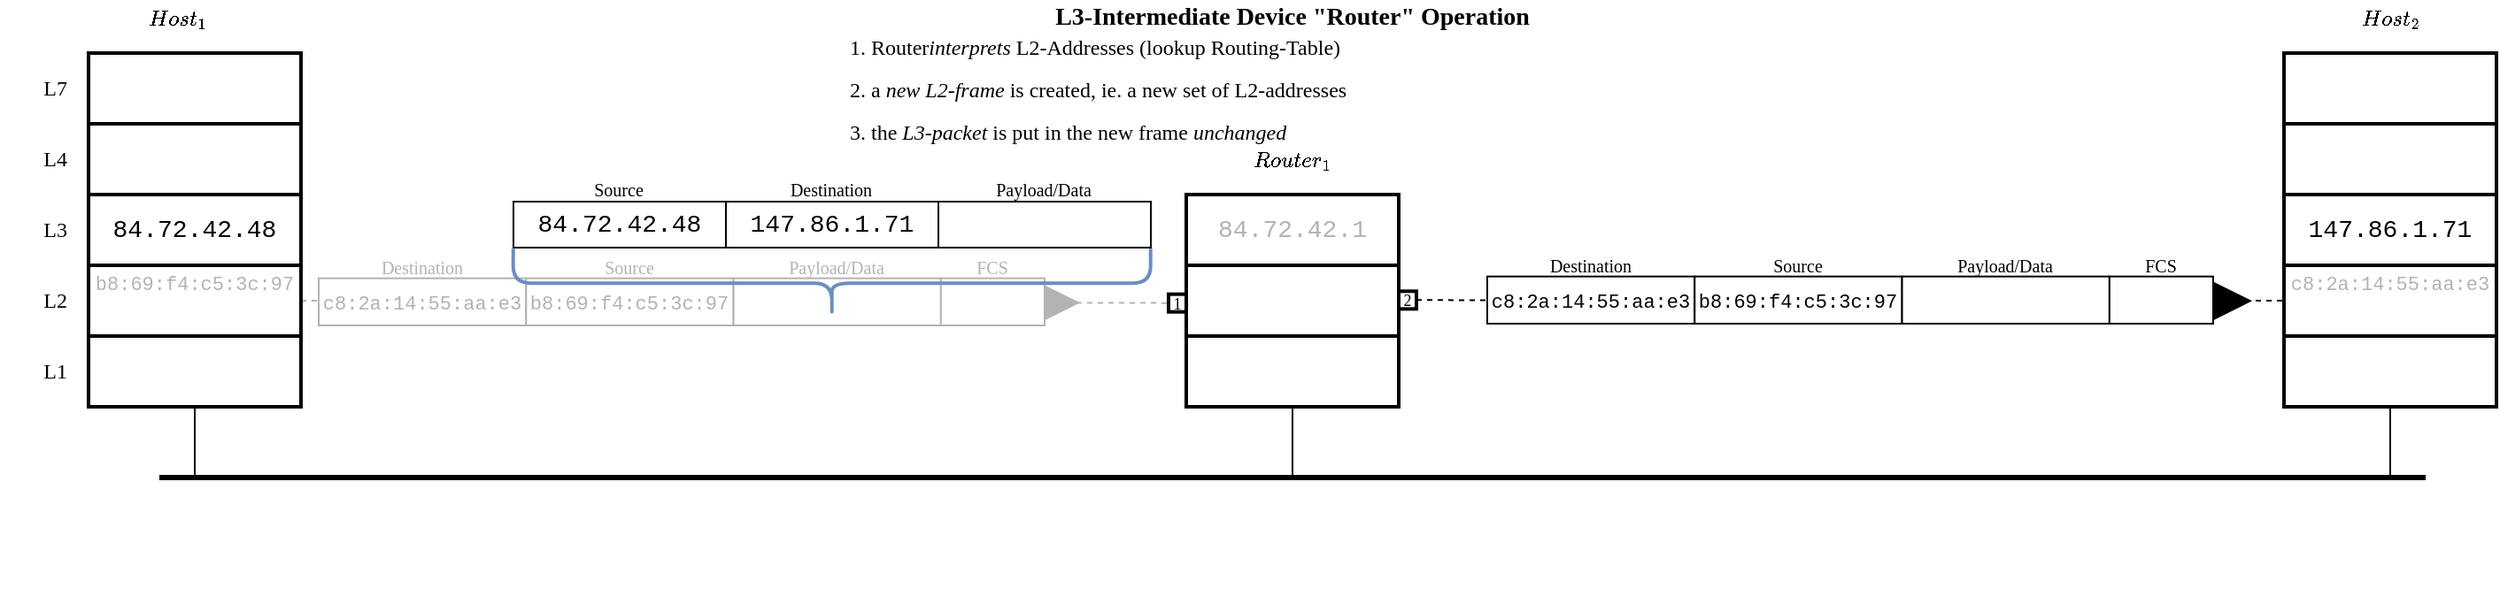 <mxfile version="13.7.7" type="github">
  <diagram id="GS0gh4Sqh1Imd_AyxvJ1" name="Page-1">
    <mxGraphModel dx="1185" dy="798" grid="1" gridSize="10" guides="1" tooltips="1" connect="1" arrows="1" fold="1" page="1" pageScale="1" pageWidth="1169" pageHeight="827" math="1" shadow="0">
      <root>
        <mxCell id="0" />
        <mxCell id="1" parent="0" />
        <mxCell id="A-RnJZwd3Cinr7Ehx1_a-79" value="" style="endArrow=none;dashed=1;html=1;strokeWidth=1;exitX=1;exitY=0.5;exitDx=0;exitDy=0;entryX=0;entryY=0.5;entryDx=0;entryDy=0;strokeColor=#B3B3B3;" parent="1" source="A-RnJZwd3Cinr7Ehx1_a-4" target="A-RnJZwd3Cinr7Ehx1_a-78" edge="1">
          <mxGeometry width="50" height="50" relative="1" as="geometry">
            <mxPoint x="200" y="220" as="sourcePoint" />
            <mxPoint x="700" y="220" as="targetPoint" />
          </mxGeometry>
        </mxCell>
        <mxCell id="A-RnJZwd3Cinr7Ehx1_a-1" value="" style="rounded=0;whiteSpace=wrap;html=1;strokeWidth=2;" parent="1" vertex="1">
          <mxGeometry x="80" y="80" width="120" height="40" as="geometry" />
        </mxCell>
        <mxCell id="A-RnJZwd3Cinr7Ehx1_a-2" value="" style="rounded=0;whiteSpace=wrap;html=1;strokeWidth=2;" parent="1" vertex="1">
          <mxGeometry x="80" y="120" width="120" height="40" as="geometry" />
        </mxCell>
        <mxCell id="A-RnJZwd3Cinr7Ehx1_a-3" value="&lt;span style=&quot;font-family: &amp;#34;courier new&amp;#34; ; font-size: 14px&quot;&gt;84.72.42.48&lt;/span&gt;" style="rounded=0;whiteSpace=wrap;html=1;strokeWidth=2;" parent="1" vertex="1">
          <mxGeometry x="80" y="160" width="120" height="40" as="geometry" />
        </mxCell>
        <mxCell id="A-RnJZwd3Cinr7Ehx1_a-4" value="" style="rounded=0;whiteSpace=wrap;html=1;strokeWidth=2;" parent="1" vertex="1">
          <mxGeometry x="80" y="200" width="120" height="40" as="geometry" />
        </mxCell>
        <mxCell id="A-RnJZwd3Cinr7Ehx1_a-5" value="" style="rounded=0;whiteSpace=wrap;html=1;strokeWidth=2;" parent="1" vertex="1">
          <mxGeometry x="80" y="240" width="120" height="40" as="geometry" />
        </mxCell>
        <mxCell id="A-RnJZwd3Cinr7Ehx1_a-11" value="" style="endArrow=none;html=1;strokeWidth=3;" parent="1" edge="1">
          <mxGeometry width="50" height="50" relative="1" as="geometry">
            <mxPoint x="120" y="320" as="sourcePoint" />
            <mxPoint x="1400" y="320" as="targetPoint" />
          </mxGeometry>
        </mxCell>
        <mxCell id="A-RnJZwd3Cinr7Ehx1_a-12" value="" style="endArrow=none;html=1;strokeWidth=1;entryX=0.5;entryY=1;entryDx=0;entryDy=0;" parent="1" target="A-RnJZwd3Cinr7Ehx1_a-5" edge="1">
          <mxGeometry width="50" height="50" relative="1" as="geometry">
            <mxPoint x="140" y="320" as="sourcePoint" />
            <mxPoint x="650" y="350" as="targetPoint" />
          </mxGeometry>
        </mxCell>
        <mxCell id="A-RnJZwd3Cinr7Ehx1_a-14" value="" style="endArrow=none;dashed=1;html=1;strokeWidth=1;exitX=1;exitY=0.5;exitDx=0;exitDy=0;entryX=0;entryY=0.5;entryDx=0;entryDy=0;" parent="1" source="A-RnJZwd3Cinr7Ehx1_a-78" target="A-RnJZwd3Cinr7Ehx1_a-18" edge="1">
          <mxGeometry width="50" height="50" relative="1" as="geometry">
            <mxPoint x="600" y="400" as="sourcePoint" />
            <mxPoint x="360" y="220" as="targetPoint" />
          </mxGeometry>
        </mxCell>
        <mxCell id="A-RnJZwd3Cinr7Ehx1_a-18" value="" style="rounded=0;whiteSpace=wrap;html=1;strokeWidth=2;" parent="1" vertex="1">
          <mxGeometry x="700" y="200" width="120" height="40" as="geometry" />
        </mxCell>
        <mxCell id="A-RnJZwd3Cinr7Ehx1_a-19" value="" style="rounded=0;whiteSpace=wrap;html=1;strokeWidth=2;" parent="1" vertex="1">
          <mxGeometry x="700" y="240" width="120" height="40" as="geometry" />
        </mxCell>
        <mxCell id="A-RnJZwd3Cinr7Ehx1_a-20" value="" style="endArrow=none;html=1;strokeWidth=1;entryX=0.5;entryY=1;entryDx=0;entryDy=0;" parent="1" target="A-RnJZwd3Cinr7Ehx1_a-19" edge="1">
          <mxGeometry width="50" height="50" relative="1" as="geometry">
            <mxPoint x="760" y="320" as="sourcePoint" />
            <mxPoint x="590" y="350" as="targetPoint" />
          </mxGeometry>
        </mxCell>
        <mxCell id="A-RnJZwd3Cinr7Ehx1_a-21" value="L7" style="text;html=1;strokeColor=none;fillColor=none;align=right;verticalAlign=middle;whiteSpace=wrap;rounded=0;fontFamily=Verdana;" parent="1" vertex="1">
          <mxGeometry x="30" y="90" width="40" height="20" as="geometry" />
        </mxCell>
        <mxCell id="A-RnJZwd3Cinr7Ehx1_a-22" value="L4" style="text;html=1;strokeColor=none;fillColor=none;align=right;verticalAlign=middle;whiteSpace=wrap;rounded=0;fontFamily=Verdana;" parent="1" vertex="1">
          <mxGeometry x="30" y="130" width="40" height="20" as="geometry" />
        </mxCell>
        <mxCell id="A-RnJZwd3Cinr7Ehx1_a-23" value="L3" style="text;html=1;strokeColor=none;fillColor=none;align=right;verticalAlign=middle;whiteSpace=wrap;rounded=0;fontFamily=Verdana;" parent="1" vertex="1">
          <mxGeometry x="30" y="170" width="40" height="20" as="geometry" />
        </mxCell>
        <mxCell id="A-RnJZwd3Cinr7Ehx1_a-24" value="L2" style="text;html=1;strokeColor=none;fillColor=none;align=right;verticalAlign=middle;whiteSpace=wrap;rounded=0;fontFamily=Verdana;" parent="1" vertex="1">
          <mxGeometry x="30" y="210" width="40" height="20" as="geometry" />
        </mxCell>
        <mxCell id="A-RnJZwd3Cinr7Ehx1_a-25" value="L1" style="text;html=1;strokeColor=none;fillColor=none;align=right;verticalAlign=middle;whiteSpace=wrap;rounded=0;fontFamily=Verdana;" parent="1" vertex="1">
          <mxGeometry x="30" y="250" width="40" height="20" as="geometry" />
        </mxCell>
        <mxCell id="A-RnJZwd3Cinr7Ehx1_a-26" value="" style="endArrow=none;dashed=1;html=1;strokeWidth=1;entryX=0;entryY=0.5;entryDx=0;entryDy=0;" parent="1" source="A-RnJZwd3Cinr7Ehx1_a-80" target="A-RnJZwd3Cinr7Ehx1_a-9" edge="1">
          <mxGeometry width="50" height="50" relative="1" as="geometry">
            <mxPoint x="820" y="219" as="sourcePoint" />
            <mxPoint x="960" y="219.5" as="targetPoint" />
          </mxGeometry>
        </mxCell>
        <mxCell id="A-RnJZwd3Cinr7Ehx1_a-27" value="$$Host_1$$" style="text;html=1;strokeColor=none;fillColor=none;align=center;verticalAlign=middle;whiteSpace=wrap;rounded=0;fontFamily=Verdana;" parent="1" vertex="1">
          <mxGeometry x="110" y="50" width="40" height="20" as="geometry" />
        </mxCell>
        <mxCell id="A-RnJZwd3Cinr7Ehx1_a-29" value="$$Router_1$$" style="text;html=1;strokeColor=none;fillColor=none;align=center;verticalAlign=middle;whiteSpace=wrap;rounded=0;fontFamily=Verdana;" parent="1" vertex="1">
          <mxGeometry x="740" y="130" width="40" height="20" as="geometry" />
        </mxCell>
        <mxCell id="A-RnJZwd3Cinr7Ehx1_a-30" value="&lt;p class=&quot;p1&quot; style=&quot;margin: 0px ; font-stretch: normal ; line-height: normal ; font-size: 11px&quot;&gt;&lt;span class=&quot;s1&quot; style=&quot;background-color: rgb(255 , 255 , 255)&quot;&gt;&lt;font face=&quot;Courier New&quot; color=&quot;#b3b3b3&quot;&gt;b8:69:f4:c5:3c:97&lt;/font&gt;&lt;/span&gt;&lt;/p&gt;" style="text;html=1;strokeColor=none;fillColor=none;align=center;verticalAlign=middle;whiteSpace=wrap;rounded=0;rotation=0;" parent="1" vertex="1">
          <mxGeometry x="120" y="200" width="40" height="20" as="geometry" />
        </mxCell>
        <mxCell id="A-RnJZwd3Cinr7Ehx1_a-56" value="" style="group" parent="1" vertex="1" connectable="0">
          <mxGeometry x="1320" y="50" width="120" height="270" as="geometry" />
        </mxCell>
        <mxCell id="A-RnJZwd3Cinr7Ehx1_a-6" value="" style="rounded=0;whiteSpace=wrap;html=1;strokeWidth=2;" parent="A-RnJZwd3Cinr7Ehx1_a-56" vertex="1">
          <mxGeometry y="30" width="120" height="40" as="geometry" />
        </mxCell>
        <mxCell id="A-RnJZwd3Cinr7Ehx1_a-7" value="" style="rounded=0;whiteSpace=wrap;html=1;strokeWidth=2;" parent="A-RnJZwd3Cinr7Ehx1_a-56" vertex="1">
          <mxGeometry y="70" width="120" height="40" as="geometry" />
        </mxCell>
        <mxCell id="A-RnJZwd3Cinr7Ehx1_a-8" value="&lt;span style=&quot;font-family: &amp;#34;courier new&amp;#34; ; font-size: 14px&quot;&gt;147.86.1.71&lt;/span&gt;" style="rounded=0;whiteSpace=wrap;html=1;strokeWidth=2;" parent="A-RnJZwd3Cinr7Ehx1_a-56" vertex="1">
          <mxGeometry y="110" width="120" height="40" as="geometry" />
        </mxCell>
        <mxCell id="A-RnJZwd3Cinr7Ehx1_a-9" value="" style="rounded=0;whiteSpace=wrap;html=1;strokeWidth=2;" parent="A-RnJZwd3Cinr7Ehx1_a-56" vertex="1">
          <mxGeometry y="150" width="120" height="40" as="geometry" />
        </mxCell>
        <mxCell id="A-RnJZwd3Cinr7Ehx1_a-10" value="" style="rounded=0;whiteSpace=wrap;html=1;strokeWidth=2;" parent="A-RnJZwd3Cinr7Ehx1_a-56" vertex="1">
          <mxGeometry y="190" width="120" height="40" as="geometry" />
        </mxCell>
        <mxCell id="A-RnJZwd3Cinr7Ehx1_a-13" value="" style="endArrow=none;html=1;strokeWidth=1;entryX=0.5;entryY=1;entryDx=0;entryDy=0;" parent="A-RnJZwd3Cinr7Ehx1_a-56" target="A-RnJZwd3Cinr7Ehx1_a-10" edge="1">
          <mxGeometry width="50" height="50" relative="1" as="geometry">
            <mxPoint x="60" y="270" as="sourcePoint" />
            <mxPoint x="-110" y="300" as="targetPoint" />
          </mxGeometry>
        </mxCell>
        <mxCell id="A-RnJZwd3Cinr7Ehx1_a-28" value="$$Host_2$$" style="text;html=1;strokeColor=none;fillColor=none;align=center;verticalAlign=middle;whiteSpace=wrap;rounded=0;fontFamily=Verdana;" parent="A-RnJZwd3Cinr7Ehx1_a-56" vertex="1">
          <mxGeometry x="40" width="40" height="20" as="geometry" />
        </mxCell>
        <mxCell id="A-RnJZwd3Cinr7Ehx1_a-31" value="&lt;p class=&quot;p1&quot; style=&quot;margin: 0px ; font-stretch: normal ; line-height: normal ; font-size: 11px&quot;&gt;&lt;span class=&quot;s1&quot; style=&quot;background-color: rgb(255 , 255 , 255)&quot;&gt;&lt;font face=&quot;Courier New&quot; color=&quot;#b3b3b3&quot;&gt;c8:2a:14:55:aa:e3&lt;/font&gt;&lt;/span&gt;&lt;/p&gt;" style="text;html=1;strokeColor=none;fillColor=none;align=center;verticalAlign=middle;whiteSpace=wrap;rounded=0;rotation=0;" parent="A-RnJZwd3Cinr7Ehx1_a-56" vertex="1">
          <mxGeometry x="40" y="150" width="40" height="20" as="geometry" />
        </mxCell>
        <mxCell id="A-RnJZwd3Cinr7Ehx1_a-74" value="" style="group" parent="1" vertex="1" connectable="0">
          <mxGeometry x="870" y="193" width="432" height="40" as="geometry" />
        </mxCell>
        <mxCell id="A-RnJZwd3Cinr7Ehx1_a-72" value="" style="endArrow=block;html=1;strokeWidth=6;fontFamily=Verdana;fontSize=10;endFill=1;" parent="A-RnJZwd3Cinr7Ehx1_a-74" edge="1">
          <mxGeometry width="50" height="50" relative="1" as="geometry">
            <mxPoint x="412" y="27.17" as="sourcePoint" />
            <mxPoint x="432" y="27.17" as="targetPoint" />
          </mxGeometry>
        </mxCell>
        <mxCell id="A-RnJZwd3Cinr7Ehx1_a-61" value="" style="rounded=0;whiteSpace=wrap;html=1;strokeWidth=1;fontFamily=Verdana;align=right;fontSize=10;" parent="A-RnJZwd3Cinr7Ehx1_a-74" vertex="1">
          <mxGeometry y="13.333" width="117.143" height="26.667" as="geometry" />
        </mxCell>
        <mxCell id="A-RnJZwd3Cinr7Ehx1_a-62" value="" style="rounded=0;whiteSpace=wrap;html=1;strokeWidth=1;fontFamily=Verdana;align=right;fontSize=10;" parent="A-RnJZwd3Cinr7Ehx1_a-74" vertex="1">
          <mxGeometry x="117.143" y="13.333" width="117.143" height="26.667" as="geometry" />
        </mxCell>
        <mxCell id="A-RnJZwd3Cinr7Ehx1_a-63" value="" style="rounded=0;whiteSpace=wrap;html=1;strokeWidth=1;fontFamily=Verdana;align=right;fontSize=10;" parent="A-RnJZwd3Cinr7Ehx1_a-74" vertex="1">
          <mxGeometry x="234.286" y="13.333" width="117.143" height="26.667" as="geometry" />
        </mxCell>
        <mxCell id="A-RnJZwd3Cinr7Ehx1_a-64" value="" style="rounded=0;whiteSpace=wrap;html=1;strokeWidth=1;fontFamily=Verdana;align=right;fontSize=10;" parent="A-RnJZwd3Cinr7Ehx1_a-74" vertex="1">
          <mxGeometry x="351.429" y="13.333" width="58.571" height="26.667" as="geometry" />
        </mxCell>
        <mxCell id="A-RnJZwd3Cinr7Ehx1_a-65" value="&lt;p class=&quot;p1&quot; style=&quot;margin: 0px ; font-stretch: normal ; line-height: normal ; font-size: 11px&quot;&gt;&lt;span class=&quot;s1&quot; style=&quot;background-color: rgb(255 , 255 , 255)&quot;&gt;&lt;font face=&quot;Courier New&quot;&gt;b8:69:f4:c5:3c:97&lt;/font&gt;&lt;/span&gt;&lt;/p&gt;" style="text;html=1;strokeColor=none;fillColor=none;align=center;verticalAlign=middle;whiteSpace=wrap;rounded=0;rotation=0;" parent="A-RnJZwd3Cinr7Ehx1_a-74" vertex="1">
          <mxGeometry x="156.19" y="20" width="39.048" height="13.333" as="geometry" />
        </mxCell>
        <mxCell id="A-RnJZwd3Cinr7Ehx1_a-66" value="&lt;p class=&quot;p1&quot; style=&quot;margin: 0px ; font-stretch: normal ; line-height: normal ; font-size: 11px&quot;&gt;&lt;span class=&quot;s1&quot; style=&quot;background-color: rgb(255 , 255 , 255)&quot;&gt;&lt;font face=&quot;Courier New&quot;&gt;c8:2a:14:55:aa:e3&lt;/font&gt;&lt;/span&gt;&lt;/p&gt;" style="text;html=1;strokeColor=none;fillColor=none;align=center;verticalAlign=middle;whiteSpace=wrap;rounded=0;rotation=0;" parent="A-RnJZwd3Cinr7Ehx1_a-74" vertex="1">
          <mxGeometry x="39.048" y="20.167" width="39.048" height="13.333" as="geometry" />
        </mxCell>
        <mxCell id="A-RnJZwd3Cinr7Ehx1_a-67" value="Destination" style="text;html=1;strokeColor=none;fillColor=none;align=center;verticalAlign=middle;whiteSpace=wrap;rounded=0;fontFamily=Verdana;fontSize=10;" parent="A-RnJZwd3Cinr7Ehx1_a-74" vertex="1">
          <mxGeometry x="39.048" width="39.048" height="13.333" as="geometry" />
        </mxCell>
        <mxCell id="A-RnJZwd3Cinr7Ehx1_a-68" value="Source" style="text;html=1;strokeColor=none;fillColor=none;align=center;verticalAlign=middle;whiteSpace=wrap;rounded=0;fontFamily=Verdana;fontSize=10;" parent="A-RnJZwd3Cinr7Ehx1_a-74" vertex="1">
          <mxGeometry x="156.19" width="39.048" height="13.333" as="geometry" />
        </mxCell>
        <mxCell id="A-RnJZwd3Cinr7Ehx1_a-69" value="Payload/Data" style="text;html=1;strokeColor=none;fillColor=none;align=center;verticalAlign=middle;whiteSpace=wrap;rounded=0;fontFamily=Verdana;fontSize=10;" parent="A-RnJZwd3Cinr7Ehx1_a-74" vertex="1">
          <mxGeometry x="273.333" width="39.048" height="13.333" as="geometry" />
        </mxCell>
        <mxCell id="A-RnJZwd3Cinr7Ehx1_a-70" value="FCS" style="text;html=1;strokeColor=none;fillColor=none;align=center;verticalAlign=middle;whiteSpace=wrap;rounded=0;fontFamily=Verdana;fontSize=10;" parent="A-RnJZwd3Cinr7Ehx1_a-74" vertex="1">
          <mxGeometry x="361.19" width="39.048" height="13.333" as="geometry" />
        </mxCell>
        <mxCell id="A-RnJZwd3Cinr7Ehx1_a-76" value="&lt;ol style=&quot;line-height: 200%&quot;&gt;&lt;li&gt;&lt;font style=&quot;font-size: 12px&quot;&gt;Router&lt;i&gt;interprets &lt;/i&gt;L2-Addresses (lookup Routing-Table)&lt;/font&gt;&lt;/li&gt;&lt;li&gt;&lt;font style=&quot;font-size: 12px&quot;&gt;a &lt;i&gt;new L2-frame&lt;/i&gt; is created, ie. a new set of L2-addresses&lt;/font&gt;&lt;/li&gt;&lt;li&gt;&lt;font style=&quot;font-size: 12px&quot;&gt;the &lt;i&gt;L3-packet&lt;/i&gt; is put in the new frame &lt;i&gt;unchanged&lt;/i&gt;&lt;/font&gt;&lt;/li&gt;&lt;/ol&gt;" style="text;html=1;strokeColor=none;fillColor=none;align=left;verticalAlign=middle;whiteSpace=wrap;rounded=0;fontFamily=Verdana;fontSize=12;" parent="1" vertex="1">
          <mxGeometry x="480" y="90" width="640" height="20" as="geometry" />
        </mxCell>
        <mxCell id="A-RnJZwd3Cinr7Ehx1_a-78" value="&lt;font style=&quot;font-size: 9px&quot; face=&quot;Verdana&quot;&gt;1&lt;/font&gt;" style="whiteSpace=wrap;html=1;aspect=fixed;strokeWidth=2;" parent="1" vertex="1">
          <mxGeometry x="690" y="216.33" width="10" height="10" as="geometry" />
        </mxCell>
        <mxCell id="A-RnJZwd3Cinr7Ehx1_a-80" value="2" style="whiteSpace=wrap;html=1;aspect=fixed;strokeWidth=2;fontFamily=Verdana;fontSize=9;" parent="1" vertex="1">
          <mxGeometry x="820" y="214.67" width="10" height="10" as="geometry" />
        </mxCell>
        <mxCell id="A-RnJZwd3Cinr7Ehx1_a-81" value="" style="endArrow=none;dashed=1;html=1;strokeWidth=1;entryX=0;entryY=0.5;entryDx=0;entryDy=0;" parent="1" target="A-RnJZwd3Cinr7Ehx1_a-80" edge="1">
          <mxGeometry width="50" height="50" relative="1" as="geometry">
            <mxPoint x="820" y="219" as="sourcePoint" />
            <mxPoint x="1320" y="220" as="targetPoint" />
          </mxGeometry>
        </mxCell>
        <mxCell id="A-RnJZwd3Cinr7Ehx1_a-82" value="L3-Intermediate Device &quot;Router&quot; Operation" style="text;html=1;strokeColor=none;fillColor=none;align=center;verticalAlign=middle;whiteSpace=wrap;rounded=0;fontFamily=Verdana;fontSize=14;fontStyle=1" parent="1" vertex="1">
          <mxGeometry x="200" y="50" width="1120" height="20" as="geometry" />
        </mxCell>
        <mxCell id="tYQ8jImL1KKshLSwCQYh-1" value="&lt;span style=&quot;font-family: &amp;#34;courier new&amp;#34; ; font-size: 14px&quot;&gt;&lt;font color=&quot;#b3b3b3&quot;&gt;84.72.42.1&lt;/font&gt;&lt;/span&gt;" style="rounded=0;whiteSpace=wrap;html=1;strokeWidth=2;" vertex="1" parent="1">
          <mxGeometry x="700" y="160" width="120" height="40" as="geometry" />
        </mxCell>
        <mxCell id="tYQ8jImL1KKshLSwCQYh-21" value="" style="group" vertex="1" connectable="0" parent="1">
          <mxGeometry x="320" y="150.67" width="360" height="39.33" as="geometry" />
        </mxCell>
        <mxCell id="tYQ8jImL1KKshLSwCQYh-2" value="147.86.1.71" style="rounded=0;whiteSpace=wrap;html=1;strokeWidth=1;fillColor=#ffffff;fontFamily=Courier New;fontSize=14;align=center;" vertex="1" parent="tYQ8jImL1KKshLSwCQYh-21">
          <mxGeometry x="120" y="13.33" width="120" height="26" as="geometry" />
        </mxCell>
        <mxCell id="tYQ8jImL1KKshLSwCQYh-3" value="84.72.42.48" style="rounded=0;whiteSpace=wrap;html=1;strokeWidth=1;fillColor=#ffffff;fontFamily=Courier New;fontSize=14;align=center;" vertex="1" parent="tYQ8jImL1KKshLSwCQYh-21">
          <mxGeometry y="13.33" width="120" height="26" as="geometry" />
        </mxCell>
        <mxCell id="tYQ8jImL1KKshLSwCQYh-12" value="Source" style="text;html=1;strokeColor=none;fillColor=none;align=center;verticalAlign=middle;whiteSpace=wrap;rounded=0;fontFamily=Verdana;fontSize=10;" vertex="1" parent="tYQ8jImL1KKshLSwCQYh-21">
          <mxGeometry x="40.478" width="39.048" height="13.333" as="geometry" />
        </mxCell>
        <mxCell id="tYQ8jImL1KKshLSwCQYh-13" value="Destination" style="text;html=1;strokeColor=none;fillColor=none;align=center;verticalAlign=middle;whiteSpace=wrap;rounded=0;fontFamily=Verdana;fontSize=10;" vertex="1" parent="tYQ8jImL1KKshLSwCQYh-21">
          <mxGeometry x="160.48" width="39.048" height="13.333" as="geometry" />
        </mxCell>
        <mxCell id="tYQ8jImL1KKshLSwCQYh-16" value="" style="rounded=0;whiteSpace=wrap;html=1;strokeWidth=1;fillColor=#ffffff;fontFamily=Courier New;fontSize=14;align=center;" vertex="1" parent="tYQ8jImL1KKshLSwCQYh-21">
          <mxGeometry x="240" y="13.33" width="120" height="26" as="geometry" />
        </mxCell>
        <mxCell id="tYQ8jImL1KKshLSwCQYh-17" value="Payload/Data" style="text;html=1;strokeColor=none;fillColor=none;align=center;verticalAlign=middle;whiteSpace=wrap;rounded=0;fontFamily=Verdana;fontSize=10;" vertex="1" parent="tYQ8jImL1KKshLSwCQYh-21">
          <mxGeometry x="280.48" width="39.048" height="13.333" as="geometry" />
        </mxCell>
        <mxCell id="tYQ8jImL1KKshLSwCQYh-25" value="" style="group" vertex="1" connectable="0" parent="1">
          <mxGeometry x="210" y="194" width="430" height="196.1" as="geometry" />
        </mxCell>
        <mxCell id="A-RnJZwd3Cinr7Ehx1_a-47" value="" style="endArrow=block;html=1;strokeWidth=6;fontFamily=Verdana;fontSize=10;endFill=1;strokeColor=#B3B3B3;" parent="tYQ8jImL1KKshLSwCQYh-25" edge="1">
          <mxGeometry width="50" height="50" relative="1" as="geometry">
            <mxPoint x="410" y="27.17" as="sourcePoint" />
            <mxPoint x="430" y="27.17" as="targetPoint" />
          </mxGeometry>
        </mxCell>
        <mxCell id="A-RnJZwd3Cinr7Ehx1_a-32" value="" style="rounded=0;whiteSpace=wrap;html=1;strokeWidth=1;fontFamily=Verdana;align=right;fontSize=10;strokeColor=#B3B3B3;" parent="tYQ8jImL1KKshLSwCQYh-25" vertex="1">
          <mxGeometry y="13.333" width="117.143" height="26.667" as="geometry" />
        </mxCell>
        <mxCell id="A-RnJZwd3Cinr7Ehx1_a-33" value="" style="rounded=0;whiteSpace=wrap;html=1;strokeWidth=1;fontFamily=Verdana;align=right;fontSize=10;strokeColor=#B3B3B3;" parent="tYQ8jImL1KKshLSwCQYh-25" vertex="1">
          <mxGeometry x="117.143" y="13.333" width="117.143" height="26.667" as="geometry" />
        </mxCell>
        <mxCell id="A-RnJZwd3Cinr7Ehx1_a-34" value="" style="rounded=0;whiteSpace=wrap;html=1;strokeWidth=1;fontFamily=Verdana;align=right;fontSize=10;strokeColor=#B3B3B3;" parent="tYQ8jImL1KKshLSwCQYh-25" vertex="1">
          <mxGeometry x="234.286" y="13.333" width="117.143" height="26.667" as="geometry" />
        </mxCell>
        <mxCell id="A-RnJZwd3Cinr7Ehx1_a-35" value="" style="rounded=0;whiteSpace=wrap;html=1;strokeWidth=1;fontFamily=Verdana;align=right;fontSize=10;strokeColor=#B3B3B3;" parent="tYQ8jImL1KKshLSwCQYh-25" vertex="1">
          <mxGeometry x="351.429" y="13.333" width="58.571" height="26.667" as="geometry" />
        </mxCell>
        <mxCell id="A-RnJZwd3Cinr7Ehx1_a-37" value="&lt;p class=&quot;p1&quot; style=&quot;margin: 0px ; font-stretch: normal ; line-height: normal ; font-size: 11px&quot;&gt;&lt;span class=&quot;s1&quot; style=&quot;background-color: rgb(255 , 255 , 255)&quot;&gt;&lt;font face=&quot;Courier New&quot; color=&quot;#b3b3b3&quot;&gt;b8:69:f4:c5:3c:97&lt;/font&gt;&lt;/span&gt;&lt;/p&gt;" style="text;html=1;strokeColor=none;fillColor=none;align=center;verticalAlign=middle;whiteSpace=wrap;rounded=0;rotation=0;" parent="tYQ8jImL1KKshLSwCQYh-25" vertex="1">
          <mxGeometry x="156.19" y="20" width="39.048" height="13.333" as="geometry" />
        </mxCell>
        <mxCell id="A-RnJZwd3Cinr7Ehx1_a-38" value="&lt;p class=&quot;p1&quot; style=&quot;margin: 0px ; font-stretch: normal ; line-height: normal ; font-size: 11px&quot;&gt;&lt;span class=&quot;s1&quot; style=&quot;background-color: rgb(255 , 255 , 255)&quot;&gt;&lt;font face=&quot;Courier New&quot; color=&quot;#b3b3b3&quot;&gt;c8:2a:14:55:aa:e3&lt;/font&gt;&lt;/span&gt;&lt;/p&gt;" style="text;html=1;strokeColor=none;fillColor=none;align=center;verticalAlign=middle;whiteSpace=wrap;rounded=0;rotation=0;" parent="tYQ8jImL1KKshLSwCQYh-25" vertex="1">
          <mxGeometry x="39.048" y="20.167" width="39.048" height="13.333" as="geometry" />
        </mxCell>
        <mxCell id="A-RnJZwd3Cinr7Ehx1_a-39" value="&lt;font color=&quot;#b3b3b3&quot;&gt;Destination&lt;/font&gt;" style="text;html=1;strokeColor=none;fillColor=none;align=center;verticalAlign=middle;whiteSpace=wrap;rounded=0;fontFamily=Verdana;fontSize=10;" parent="tYQ8jImL1KKshLSwCQYh-25" vertex="1">
          <mxGeometry x="39.048" width="39.048" height="13.333" as="geometry" />
        </mxCell>
        <mxCell id="A-RnJZwd3Cinr7Ehx1_a-40" value="&lt;font color=&quot;#b3b3b3&quot;&gt;Source&lt;/font&gt;" style="text;html=1;strokeColor=none;fillColor=none;align=center;verticalAlign=middle;whiteSpace=wrap;rounded=0;fontFamily=Verdana;fontSize=10;" parent="tYQ8jImL1KKshLSwCQYh-25" vertex="1">
          <mxGeometry x="156.19" width="39.048" height="13.333" as="geometry" />
        </mxCell>
        <mxCell id="A-RnJZwd3Cinr7Ehx1_a-41" value="&lt;font color=&quot;#b3b3b3&quot;&gt;Payload/Data&lt;/font&gt;" style="text;html=1;strokeColor=none;fillColor=none;align=center;verticalAlign=middle;whiteSpace=wrap;rounded=0;fontFamily=Verdana;fontSize=10;" parent="tYQ8jImL1KKshLSwCQYh-25" vertex="1">
          <mxGeometry x="273.333" width="39.048" height="13.333" as="geometry" />
        </mxCell>
        <mxCell id="A-RnJZwd3Cinr7Ehx1_a-42" value="&lt;font color=&quot;#b3b3b3&quot;&gt;FCS&lt;/font&gt;" style="text;html=1;strokeColor=none;fillColor=none;align=center;verticalAlign=middle;whiteSpace=wrap;rounded=0;fontFamily=Verdana;fontSize=10;" parent="tYQ8jImL1KKshLSwCQYh-25" vertex="1">
          <mxGeometry x="361.19" width="39.048" height="13.333" as="geometry" />
        </mxCell>
        <mxCell id="tYQ8jImL1KKshLSwCQYh-19" value="" style="shape=curlyBracket;whiteSpace=wrap;html=1;rounded=1;strokeWidth=2;fillColor=#dae8fc;fontFamily=Courier New;fontSize=14;align=center;rotation=-90;size=0.5;strokeColor=#6c8ebf;" vertex="1" parent="tYQ8jImL1KKshLSwCQYh-25">
          <mxGeometry x="270.43" y="-163.9" width="38.86" height="360" as="geometry" />
        </mxCell>
      </root>
    </mxGraphModel>
  </diagram>
</mxfile>
